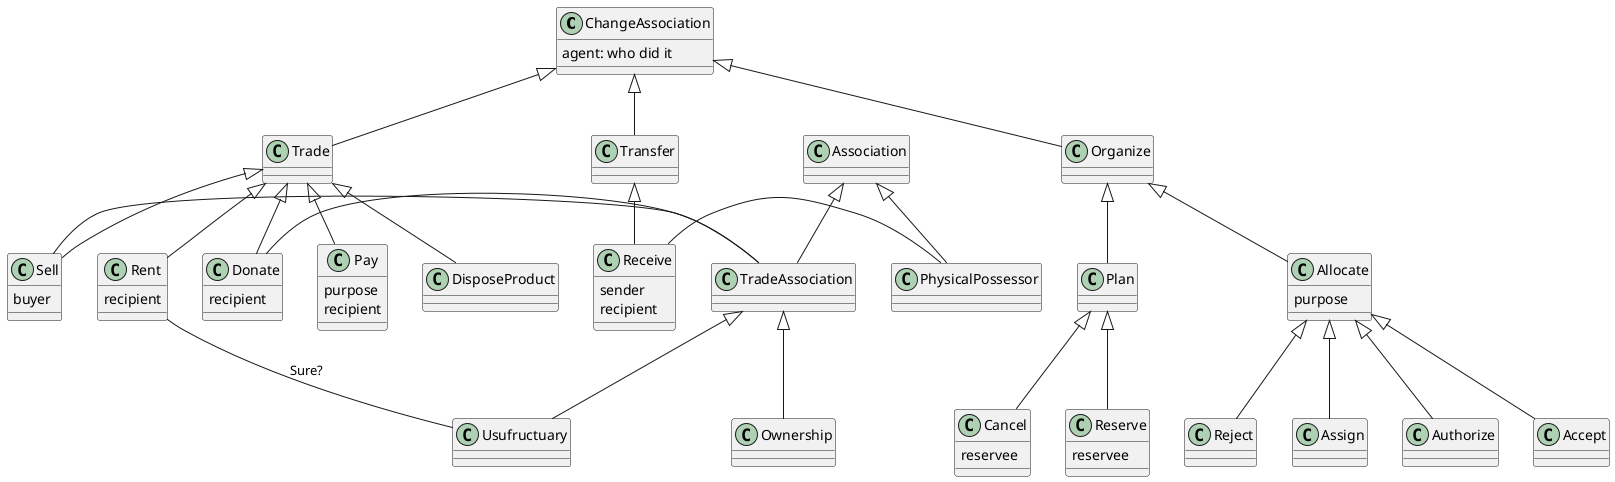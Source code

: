 @startuml
ChangeAssociation <|-- Organize
ChangeAssociation <|-- Transfer
Organize <|-- Plan
Organize <|-- Allocate
Allocate <|-- Accept
Allocate <|-- Reject
Allocate <|-- Assign
Allocate <|-- Authorize
Plan <|-- Reserve
Plan <|-- Cancel
Transfer <|-- Receive
ChangeAssociation <|-- Trade
Trade <|-- Sell
Trade <|-- Donate
Trade <|-- Pay
Trade <|-- Rent
Trade <|-- DisposeProduct

class ChangeAssociation {
    agent: who did it
}

class Receive {
    sender
    recipient
}

class Reserve {
    reservee
}

class Cancel {
    reservee
}

class Trade {

}

class Allocate {
    purpose
}

class Sell {
    buyer
}

class Donate {
    recipient
}

class Pay {
    purpose
    recipient
}

class Rent {
    recipient
}


Association <|-- PhysicalPossessor
Association <|-- TradeAssociation
TradeAssociation <|-- Usufructuary
TradeAssociation <|-- Ownership

Sell - TradeAssociation
Donate - TradeAssociation
Rent -- Usufructuary : Sure?
Receive - PhysicalPossessor
@enduml